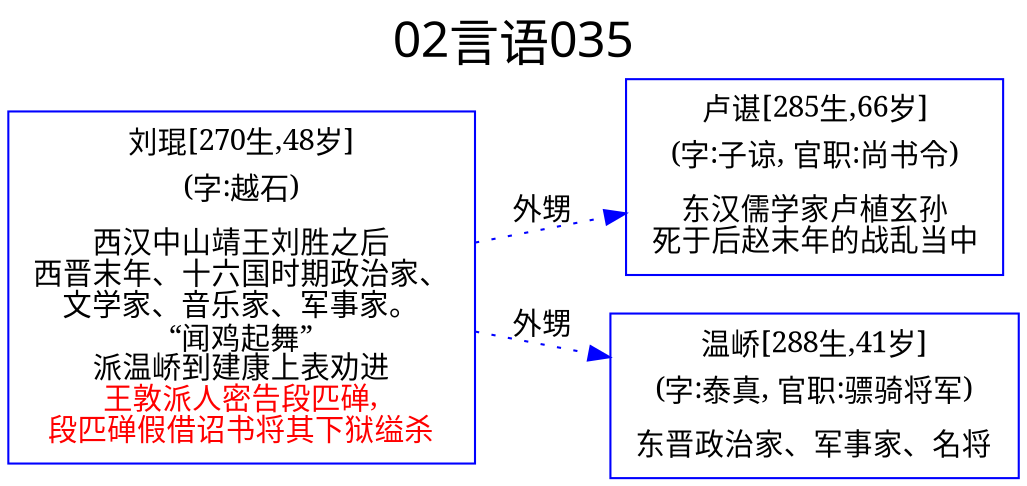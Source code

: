 
digraph
{
	rankdir = "LR";
	ranksep = 0.5;
	label = "02言语035";
	labelloc = "t";
	fontsize = "24";
	fontname = "SimHei";

	graph [style="filled", color="lightgrey"];
	node [fontname="SimSun"];
	edge [fontname="SimSun"];

	刘琨 [shape="box", color="blue", label=<<table border="0" cellborder="0"><tr><td>刘琨[270生,48岁]</td></tr><tr><td>(字:越石)</td></tr><tr><td></td></tr><tr><td>西汉中山靖王刘胜之后<br/>西晋末年、十六国时期政治家、<br/>文学家、音乐家、军事家。<br/>“闻鸡起舞”<br/>派温峤到建康上表劝进<br/><font color = 'red'>王敦派人密告段匹䃅,<br/>段匹䃅假借诏书将其下狱缢杀<br/></font></td></tr></table>>];
	卢谌 [shape="box", color="blue", label=<<table border="0" cellborder="0"><tr><td>卢谌[285生,66岁]</td></tr><tr><td>(字:子谅, 官职:尚书令)</td></tr><tr><td></td></tr><tr><td>东汉儒学家卢植玄孙<br/>死于后赵末年的战乱当中<br/></td></tr></table>>];
	温峤 [shape="box", color="blue", label=<<table border="0" cellborder="0"><tr><td>温峤[288生,41岁]</td></tr><tr><td>(字:泰真, 官职:骠骑将军)</td></tr><tr><td></td></tr><tr><td>东晋政治家、军事家、名将<br/></td></tr></table>>];

	刘琨 -> 温峤 [label="外甥", style=dotted, color="blue"];
	刘琨 -> 卢谌 [label="外甥", style=dotted, color="blue"];


}
